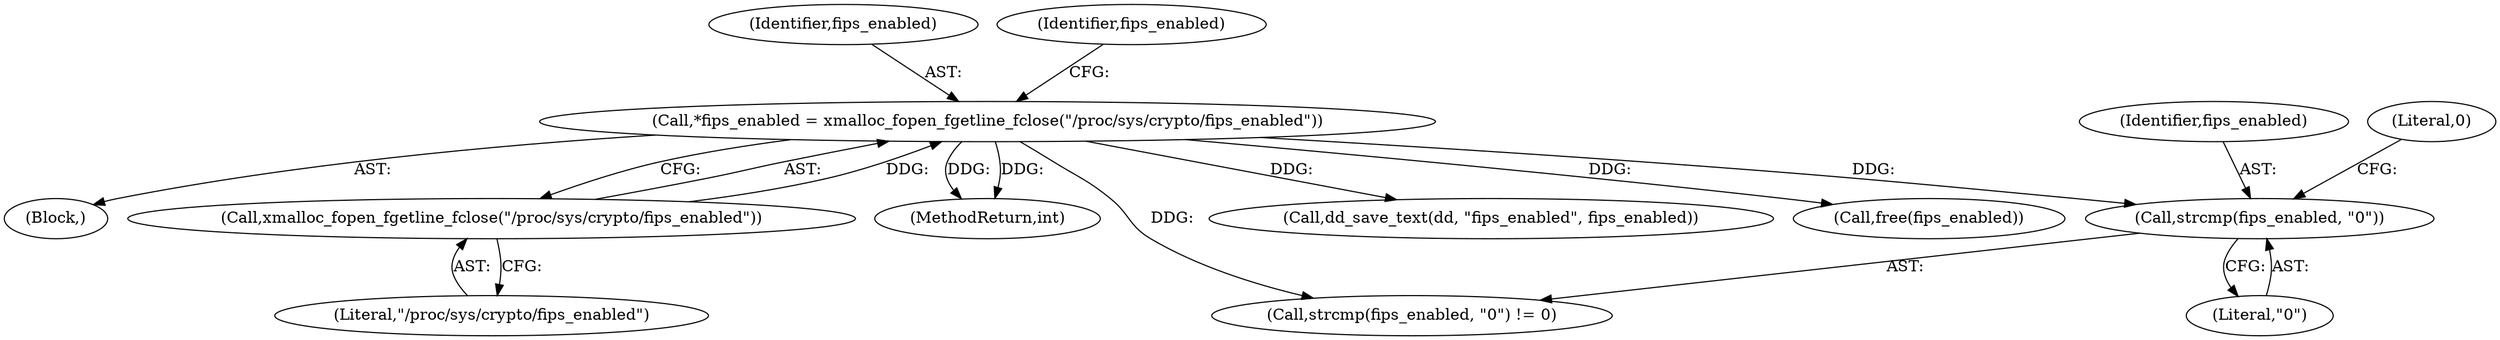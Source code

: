 digraph "0_abrt_17cb66b13997b0159b4253b3f5722db79f476d68@API" {
"1000845" [label="(Call,strcmp(fips_enabled, \"0\"))"];
"1000836" [label="(Call,*fips_enabled = xmalloc_fopen_fgetline_fclose(\"/proc/sys/crypto/fips_enabled\"))"];
"1000838" [label="(Call,xmalloc_fopen_fgetline_fclose(\"/proc/sys/crypto/fips_enabled\"))"];
"1000837" [label="(Identifier,fips_enabled)"];
"1000853" [label="(Call,free(fips_enabled))"];
"1000846" [label="(Identifier,fips_enabled)"];
"1000845" [label="(Call,strcmp(fips_enabled, \"0\"))"];
"1000848" [label="(Literal,0)"];
"1001180" [label="(MethodReturn,int)"];
"1000624" [label="(Block,)"];
"1000841" [label="(Identifier,fips_enabled)"];
"1000839" [label="(Literal,\"/proc/sys/crypto/fips_enabled\")"];
"1000836" [label="(Call,*fips_enabled = xmalloc_fopen_fgetline_fclose(\"/proc/sys/crypto/fips_enabled\"))"];
"1000844" [label="(Call,strcmp(fips_enabled, \"0\") != 0)"];
"1000847" [label="(Literal,\"0\")"];
"1000849" [label="(Call,dd_save_text(dd, \"fips_enabled\", fips_enabled))"];
"1000838" [label="(Call,xmalloc_fopen_fgetline_fclose(\"/proc/sys/crypto/fips_enabled\"))"];
"1000845" -> "1000844"  [label="AST: "];
"1000845" -> "1000847"  [label="CFG: "];
"1000846" -> "1000845"  [label="AST: "];
"1000847" -> "1000845"  [label="AST: "];
"1000848" -> "1000845"  [label="CFG: "];
"1000836" -> "1000845"  [label="DDG: "];
"1000836" -> "1000624"  [label="AST: "];
"1000836" -> "1000838"  [label="CFG: "];
"1000837" -> "1000836"  [label="AST: "];
"1000838" -> "1000836"  [label="AST: "];
"1000841" -> "1000836"  [label="CFG: "];
"1000836" -> "1001180"  [label="DDG: "];
"1000836" -> "1001180"  [label="DDG: "];
"1000838" -> "1000836"  [label="DDG: "];
"1000836" -> "1000844"  [label="DDG: "];
"1000836" -> "1000849"  [label="DDG: "];
"1000836" -> "1000853"  [label="DDG: "];
"1000838" -> "1000839"  [label="CFG: "];
"1000839" -> "1000838"  [label="AST: "];
}
